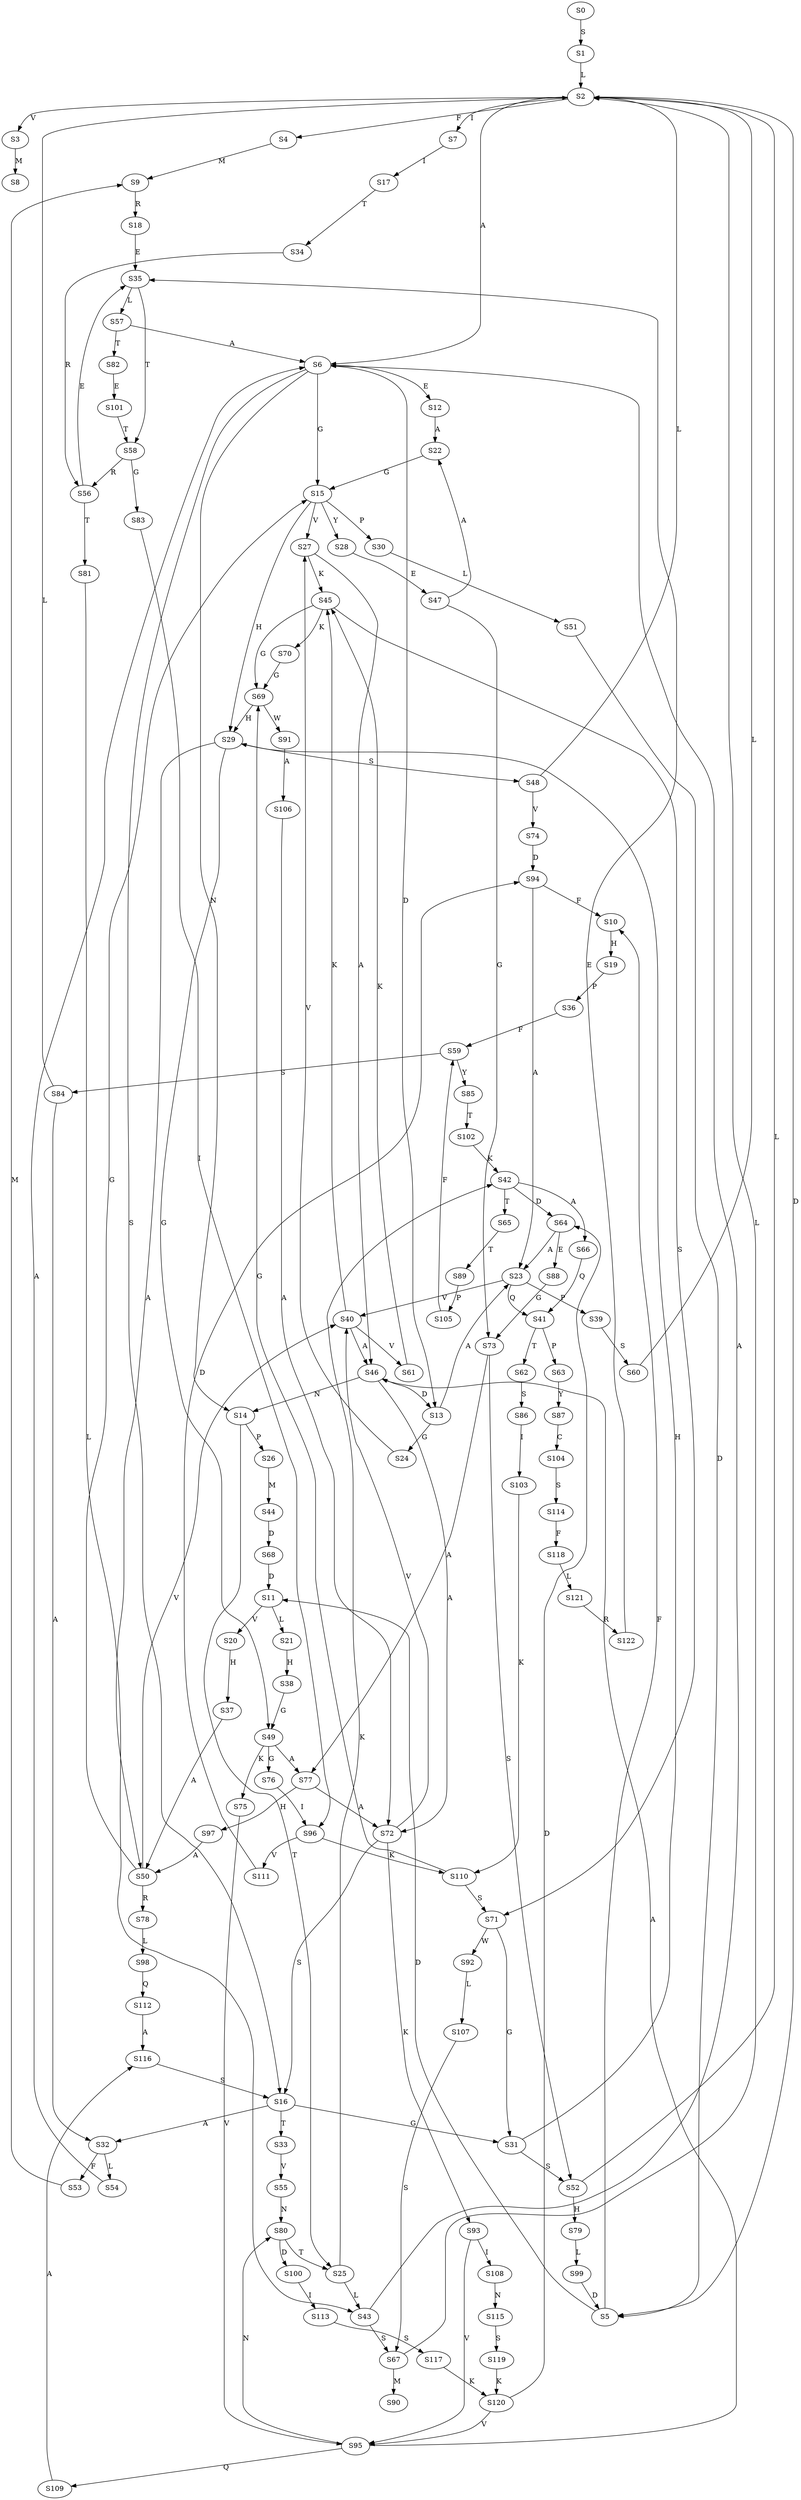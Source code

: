 strict digraph  {
	S0 -> S1 [ label = S ];
	S1 -> S2 [ label = L ];
	S2 -> S3 [ label = V ];
	S2 -> S4 [ label = F ];
	S2 -> S5 [ label = D ];
	S2 -> S6 [ label = A ];
	S2 -> S7 [ label = I ];
	S3 -> S8 [ label = M ];
	S4 -> S9 [ label = M ];
	S5 -> S10 [ label = F ];
	S5 -> S11 [ label = D ];
	S6 -> S12 [ label = E ];
	S6 -> S13 [ label = D ];
	S6 -> S14 [ label = N ];
	S6 -> S15 [ label = G ];
	S6 -> S16 [ label = S ];
	S7 -> S17 [ label = I ];
	S9 -> S18 [ label = R ];
	S10 -> S19 [ label = H ];
	S11 -> S20 [ label = V ];
	S11 -> S21 [ label = L ];
	S12 -> S22 [ label = A ];
	S13 -> S23 [ label = A ];
	S13 -> S24 [ label = G ];
	S14 -> S25 [ label = T ];
	S14 -> S26 [ label = P ];
	S15 -> S27 [ label = V ];
	S15 -> S28 [ label = Y ];
	S15 -> S29 [ label = H ];
	S15 -> S30 [ label = P ];
	S16 -> S31 [ label = G ];
	S16 -> S32 [ label = A ];
	S16 -> S33 [ label = T ];
	S17 -> S34 [ label = T ];
	S18 -> S35 [ label = E ];
	S19 -> S36 [ label = P ];
	S20 -> S37 [ label = H ];
	S21 -> S38 [ label = H ];
	S22 -> S15 [ label = G ];
	S23 -> S39 [ label = P ];
	S23 -> S40 [ label = V ];
	S23 -> S41 [ label = Q ];
	S24 -> S27 [ label = V ];
	S25 -> S42 [ label = K ];
	S25 -> S43 [ label = L ];
	S26 -> S44 [ label = M ];
	S27 -> S45 [ label = K ];
	S27 -> S46 [ label = A ];
	S28 -> S47 [ label = E ];
	S29 -> S48 [ label = S ];
	S29 -> S49 [ label = G ];
	S29 -> S50 [ label = A ];
	S30 -> S51 [ label = L ];
	S31 -> S29 [ label = H ];
	S31 -> S52 [ label = S ];
	S32 -> S53 [ label = F ];
	S32 -> S54 [ label = L ];
	S33 -> S55 [ label = V ];
	S34 -> S56 [ label = R ];
	S35 -> S57 [ label = L ];
	S35 -> S58 [ label = T ];
	S36 -> S59 [ label = F ];
	S37 -> S50 [ label = A ];
	S38 -> S49 [ label = G ];
	S39 -> S60 [ label = S ];
	S40 -> S45 [ label = K ];
	S40 -> S46 [ label = A ];
	S40 -> S61 [ label = V ];
	S41 -> S62 [ label = T ];
	S41 -> S63 [ label = P ];
	S42 -> S64 [ label = D ];
	S42 -> S65 [ label = T ];
	S42 -> S66 [ label = A ];
	S43 -> S6 [ label = A ];
	S43 -> S67 [ label = S ];
	S44 -> S68 [ label = D ];
	S45 -> S69 [ label = G ];
	S45 -> S70 [ label = K ];
	S45 -> S71 [ label = S ];
	S46 -> S14 [ label = N ];
	S46 -> S72 [ label = A ];
	S46 -> S13 [ label = D ];
	S47 -> S73 [ label = G ];
	S47 -> S22 [ label = A ];
	S48 -> S2 [ label = L ];
	S48 -> S74 [ label = V ];
	S49 -> S75 [ label = K ];
	S49 -> S76 [ label = G ];
	S49 -> S77 [ label = A ];
	S50 -> S15 [ label = G ];
	S50 -> S40 [ label = V ];
	S50 -> S78 [ label = R ];
	S51 -> S5 [ label = D ];
	S52 -> S2 [ label = L ];
	S52 -> S79 [ label = H ];
	S53 -> S9 [ label = M ];
	S54 -> S6 [ label = A ];
	S55 -> S80 [ label = N ];
	S56 -> S81 [ label = T ];
	S56 -> S35 [ label = E ];
	S57 -> S6 [ label = A ];
	S57 -> S82 [ label = T ];
	S58 -> S56 [ label = R ];
	S58 -> S83 [ label = G ];
	S59 -> S84 [ label = S ];
	S59 -> S85 [ label = Y ];
	S60 -> S2 [ label = L ];
	S61 -> S45 [ label = K ];
	S62 -> S86 [ label = S ];
	S63 -> S87 [ label = Y ];
	S64 -> S23 [ label = A ];
	S64 -> S88 [ label = E ];
	S65 -> S89 [ label = T ];
	S66 -> S41 [ label = Q ];
	S67 -> S90 [ label = M ];
	S67 -> S2 [ label = L ];
	S68 -> S11 [ label = D ];
	S69 -> S91 [ label = W ];
	S69 -> S29 [ label = H ];
	S70 -> S69 [ label = G ];
	S71 -> S92 [ label = W ];
	S71 -> S31 [ label = G ];
	S72 -> S93 [ label = K ];
	S72 -> S16 [ label = S ];
	S72 -> S40 [ label = V ];
	S73 -> S77 [ label = A ];
	S73 -> S52 [ label = S ];
	S74 -> S94 [ label = D ];
	S75 -> S95 [ label = V ];
	S76 -> S96 [ label = I ];
	S77 -> S97 [ label = H ];
	S77 -> S72 [ label = A ];
	S78 -> S98 [ label = L ];
	S79 -> S99 [ label = L ];
	S80 -> S25 [ label = T ];
	S80 -> S100 [ label = D ];
	S81 -> S43 [ label = L ];
	S82 -> S101 [ label = E ];
	S83 -> S96 [ label = I ];
	S84 -> S2 [ label = L ];
	S84 -> S32 [ label = A ];
	S85 -> S102 [ label = T ];
	S86 -> S103 [ label = I ];
	S87 -> S104 [ label = C ];
	S88 -> S73 [ label = G ];
	S89 -> S105 [ label = P ];
	S91 -> S106 [ label = A ];
	S92 -> S107 [ label = L ];
	S93 -> S95 [ label = V ];
	S93 -> S108 [ label = I ];
	S94 -> S10 [ label = F ];
	S94 -> S23 [ label = A ];
	S95 -> S80 [ label = N ];
	S95 -> S109 [ label = Q ];
	S95 -> S46 [ label = A ];
	S96 -> S110 [ label = K ];
	S96 -> S111 [ label = V ];
	S97 -> S50 [ label = A ];
	S98 -> S112 [ label = Q ];
	S99 -> S5 [ label = D ];
	S100 -> S113 [ label = I ];
	S101 -> S58 [ label = T ];
	S102 -> S42 [ label = K ];
	S103 -> S110 [ label = K ];
	S104 -> S114 [ label = S ];
	S105 -> S59 [ label = F ];
	S106 -> S72 [ label = A ];
	S107 -> S67 [ label = S ];
	S108 -> S115 [ label = N ];
	S109 -> S116 [ label = A ];
	S110 -> S69 [ label = G ];
	S110 -> S71 [ label = S ];
	S111 -> S94 [ label = D ];
	S112 -> S116 [ label = A ];
	S113 -> S117 [ label = S ];
	S114 -> S118 [ label = F ];
	S115 -> S119 [ label = S ];
	S116 -> S16 [ label = S ];
	S117 -> S120 [ label = K ];
	S118 -> S121 [ label = L ];
	S119 -> S120 [ label = K ];
	S120 -> S64 [ label = D ];
	S120 -> S95 [ label = V ];
	S121 -> S122 [ label = R ];
	S122 -> S35 [ label = E ];
}
